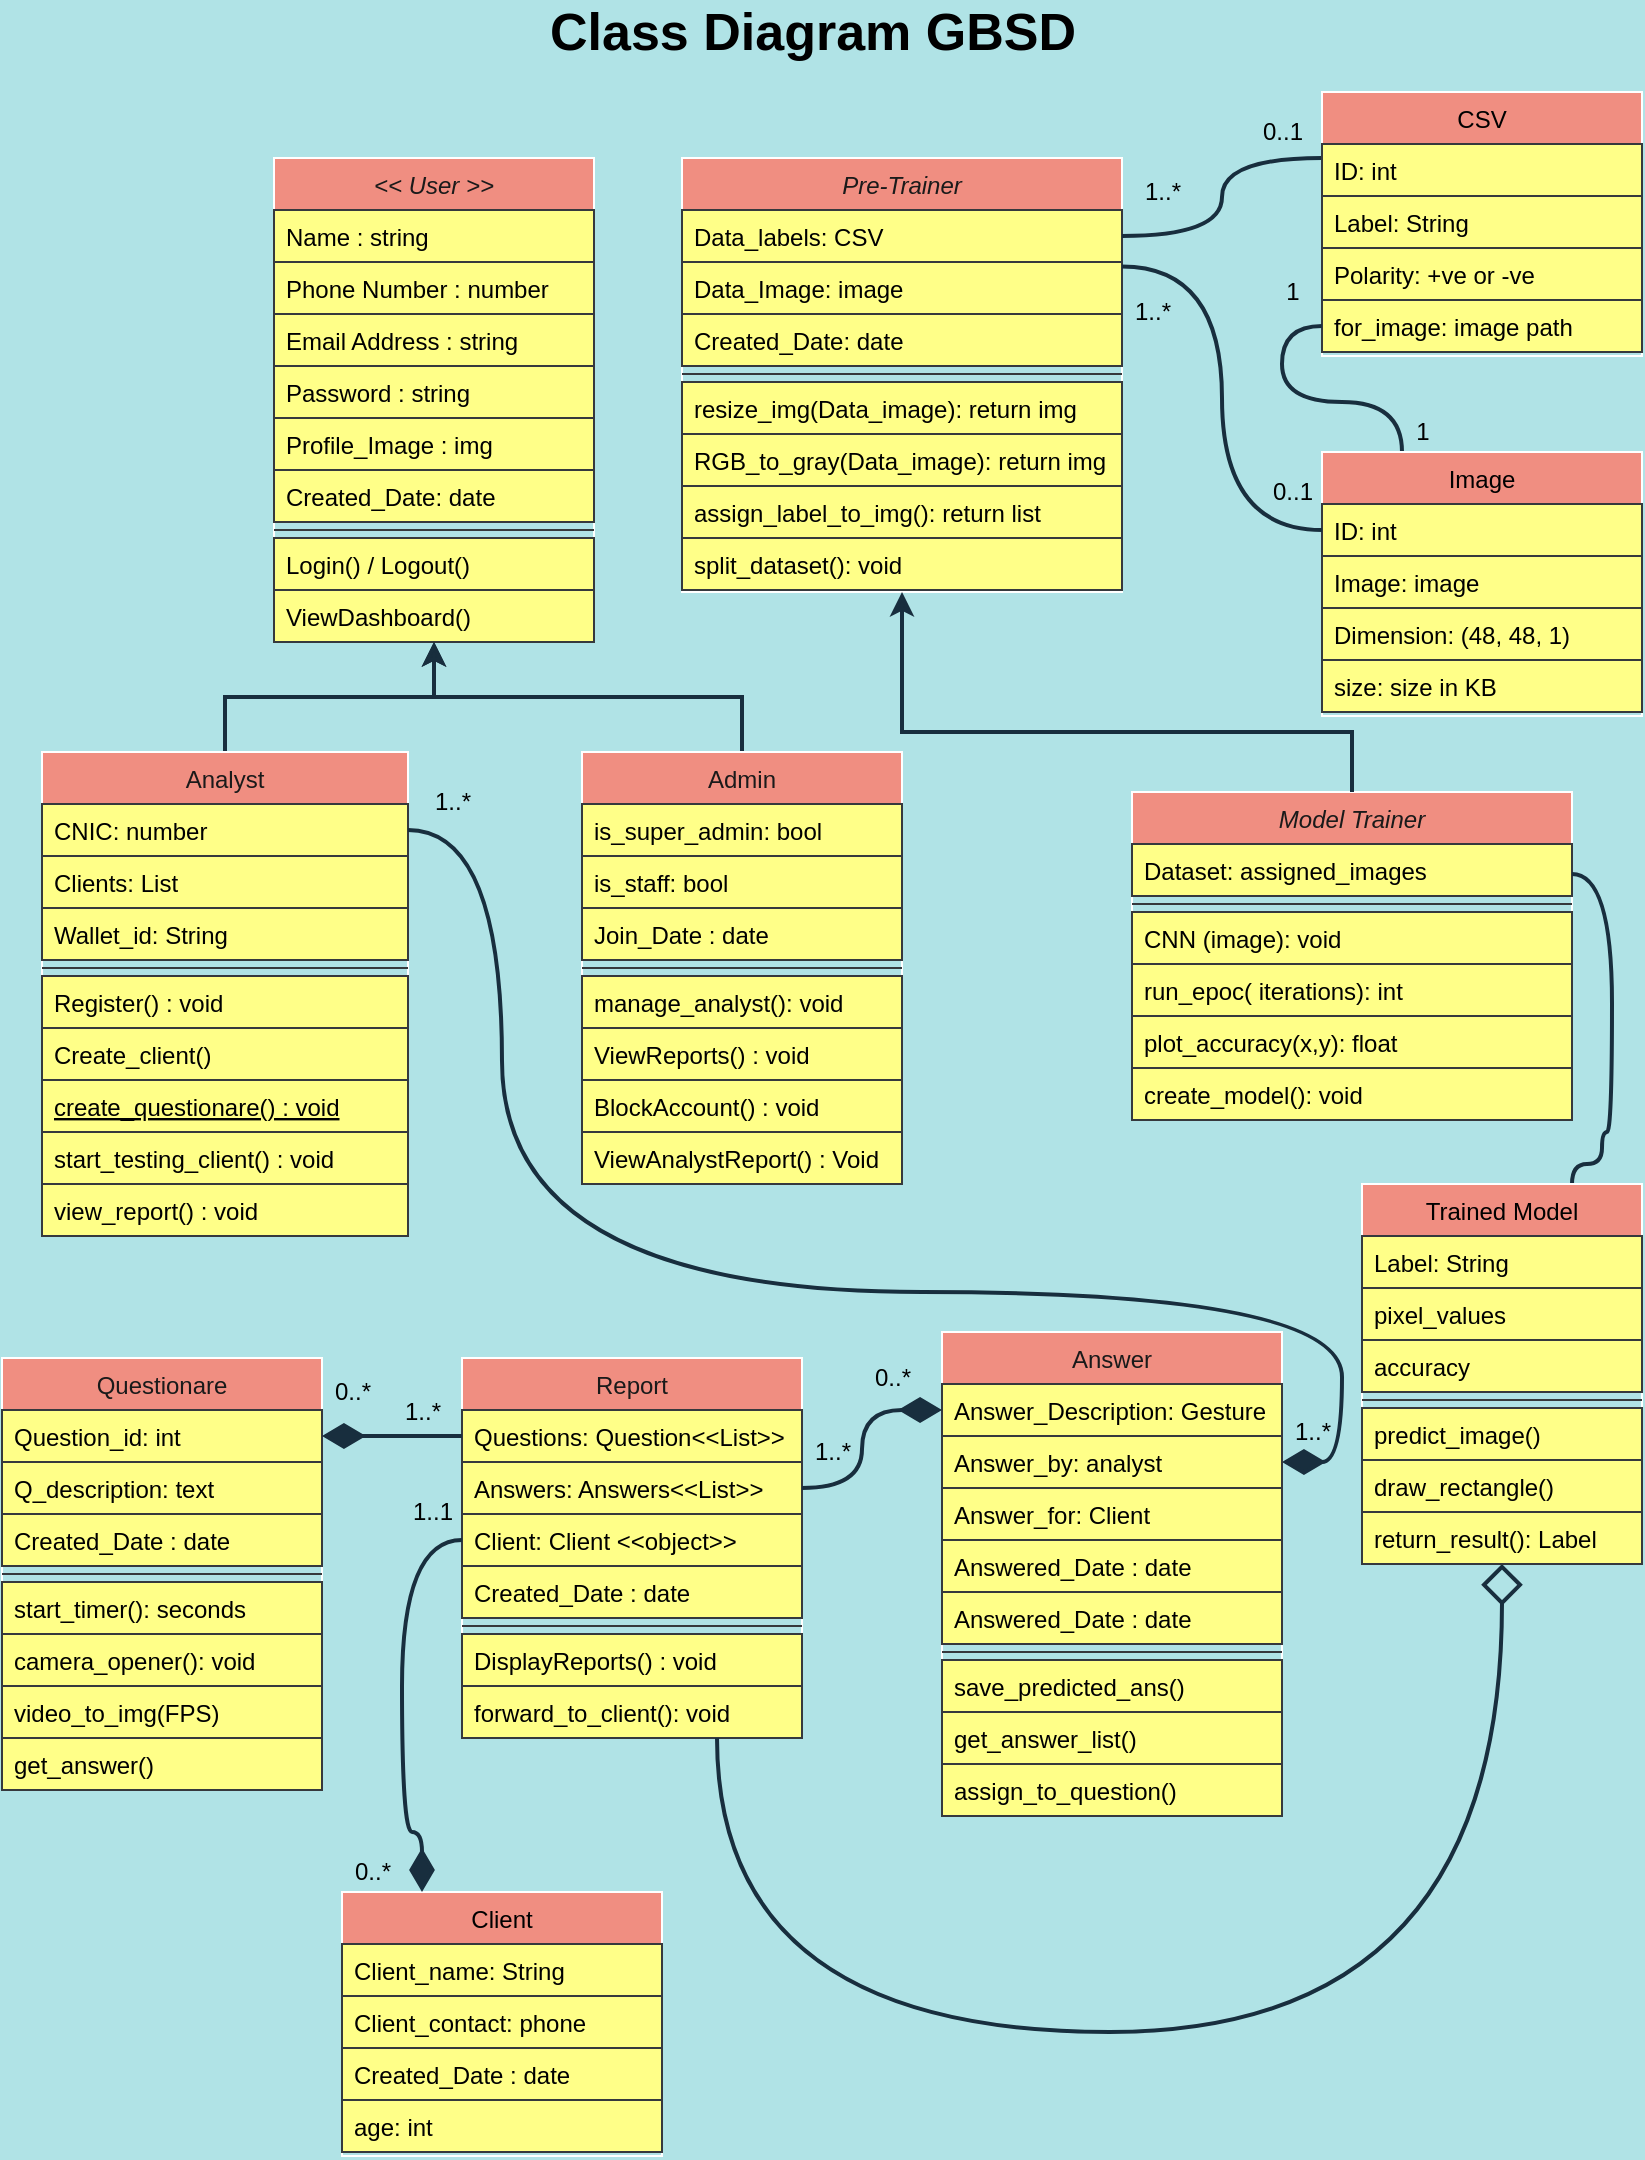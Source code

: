 <mxfile version="16.0.0" type="github">
  <diagram id="wfbCHq00WRVTaW4-jE_w" name="Page-1">
    <mxGraphModel dx="1102" dy="614" grid="1" gridSize="10" guides="1" tooltips="1" connect="1" arrows="1" fold="1" page="1" pageScale="1" pageWidth="850" pageHeight="1100" background="#B0E3E6" math="0" shadow="0">
      <root>
        <mxCell id="0" />
        <mxCell id="1" parent="0" />
        <mxCell id="5_xsWp0p6IKdPcsy124D-1" value="&lt;&lt; User &gt;&gt;" style="swimlane;fontStyle=2;align=center;verticalAlign=top;childLayout=stackLayout;horizontal=1;startSize=26;horizontalStack=0;resizeParent=1;resizeLast=0;collapsible=1;marginBottom=0;rounded=0;shadow=0;strokeWidth=1;fillColor=#F08E81;strokeColor=#FFFFFF;fontColor=#1A1A1A;" vertex="1" parent="1">
          <mxGeometry x="156" y="93" width="160" height="242" as="geometry">
            <mxRectangle x="230" y="140" width="160" height="26" as="alternateBounds" />
          </mxGeometry>
        </mxCell>
        <mxCell id="5_xsWp0p6IKdPcsy124D-2" value="Name : string" style="text;align=left;verticalAlign=top;spacingLeft=4;spacingRight=4;overflow=hidden;rotatable=0;points=[[0,0.5],[1,0.5]];portConstraint=eastwest;fillColor=#ffff88;strokeColor=#36393d;" vertex="1" parent="5_xsWp0p6IKdPcsy124D-1">
          <mxGeometry y="26" width="160" height="26" as="geometry" />
        </mxCell>
        <mxCell id="5_xsWp0p6IKdPcsy124D-3" value="Phone Number : number" style="text;align=left;verticalAlign=top;spacingLeft=4;spacingRight=4;overflow=hidden;rotatable=0;points=[[0,0.5],[1,0.5]];portConstraint=eastwest;rounded=0;shadow=0;html=0;fillColor=#ffff88;strokeColor=#36393d;" vertex="1" parent="5_xsWp0p6IKdPcsy124D-1">
          <mxGeometry y="52" width="160" height="26" as="geometry" />
        </mxCell>
        <mxCell id="5_xsWp0p6IKdPcsy124D-4" value="Email Address : string" style="text;align=left;verticalAlign=top;spacingLeft=4;spacingRight=4;overflow=hidden;rotatable=0;points=[[0,0.5],[1,0.5]];portConstraint=eastwest;rounded=0;shadow=0;html=0;fillColor=#ffff88;strokeColor=#36393d;" vertex="1" parent="5_xsWp0p6IKdPcsy124D-1">
          <mxGeometry y="78" width="160" height="26" as="geometry" />
        </mxCell>
        <mxCell id="5_xsWp0p6IKdPcsy124D-5" value="Password : string" style="text;align=left;verticalAlign=top;spacingLeft=4;spacingRight=4;overflow=hidden;rotatable=0;points=[[0,0.5],[1,0.5]];portConstraint=eastwest;rounded=0;shadow=0;html=0;fillColor=#ffff88;strokeColor=#36393d;" vertex="1" parent="5_xsWp0p6IKdPcsy124D-1">
          <mxGeometry y="104" width="160" height="26" as="geometry" />
        </mxCell>
        <mxCell id="5_xsWp0p6IKdPcsy124D-6" value="Profile_Image : img" style="text;align=left;verticalAlign=top;spacingLeft=4;spacingRight=4;overflow=hidden;rotatable=0;points=[[0,0.5],[1,0.5]];portConstraint=eastwest;rounded=0;shadow=0;html=0;fillColor=#ffff88;strokeColor=#36393d;" vertex="1" parent="5_xsWp0p6IKdPcsy124D-1">
          <mxGeometry y="130" width="160" height="26" as="geometry" />
        </mxCell>
        <mxCell id="5_xsWp0p6IKdPcsy124D-7" value="Created_Date: date" style="text;align=left;verticalAlign=top;spacingLeft=4;spacingRight=4;overflow=hidden;rotatable=0;points=[[0,0.5],[1,0.5]];portConstraint=eastwest;rounded=0;shadow=0;html=0;fillColor=#ffff88;strokeColor=#36393d;" vertex="1" parent="5_xsWp0p6IKdPcsy124D-1">
          <mxGeometry y="156" width="160" height="26" as="geometry" />
        </mxCell>
        <mxCell id="5_xsWp0p6IKdPcsy124D-8" value="" style="line;html=1;strokeWidth=1;align=left;verticalAlign=middle;spacingTop=-1;spacingLeft=3;spacingRight=3;rotatable=0;labelPosition=right;points=[];portConstraint=eastwest;labelBackgroundColor=#B0E3E6;fillColor=#ffff88;strokeColor=#36393d;" vertex="1" parent="5_xsWp0p6IKdPcsy124D-1">
          <mxGeometry y="182" width="160" height="8" as="geometry" />
        </mxCell>
        <mxCell id="5_xsWp0p6IKdPcsy124D-9" value="Login() / Logout()" style="text;align=left;verticalAlign=top;spacingLeft=4;spacingRight=4;overflow=hidden;rotatable=0;points=[[0,0.5],[1,0.5]];portConstraint=eastwest;fillColor=#ffff88;strokeColor=#36393d;" vertex="1" parent="5_xsWp0p6IKdPcsy124D-1">
          <mxGeometry y="190" width="160" height="26" as="geometry" />
        </mxCell>
        <mxCell id="5_xsWp0p6IKdPcsy124D-10" value="ViewDashboard()" style="text;align=left;verticalAlign=top;spacingLeft=4;spacingRight=4;overflow=hidden;rotatable=0;points=[[0,0.5],[1,0.5]];portConstraint=eastwest;fillColor=#ffff88;strokeColor=#36393d;" vertex="1" parent="5_xsWp0p6IKdPcsy124D-1">
          <mxGeometry y="216" width="160" height="26" as="geometry" />
        </mxCell>
        <mxCell id="5_xsWp0p6IKdPcsy124D-33" style="edgeStyle=elbowEdgeStyle;rounded=0;sketch=0;orthogonalLoop=1;jettySize=auto;html=1;exitX=0.5;exitY=0;exitDx=0;exitDy=0;entryX=0.5;entryY=1;entryDx=0;entryDy=0;fontColor=#1A1A1A;strokeColor=#182E3E;elbow=vertical;strokeWidth=2;" edge="1" parent="1" source="5_xsWp0p6IKdPcsy124D-11" target="5_xsWp0p6IKdPcsy124D-1">
          <mxGeometry relative="1" as="geometry" />
        </mxCell>
        <mxCell id="5_xsWp0p6IKdPcsy124D-11" value="Analyst" style="swimlane;fontStyle=0;align=center;verticalAlign=top;childLayout=stackLayout;horizontal=1;startSize=26;horizontalStack=0;resizeParent=1;resizeLast=0;collapsible=1;marginBottom=0;rounded=0;shadow=0;strokeWidth=1;fillColor=#F08E81;strokeColor=#FFFFFF;fontColor=#1A1A1A;" vertex="1" parent="1">
          <mxGeometry x="40" y="390" width="183" height="242" as="geometry">
            <mxRectangle x="130" y="380" width="160" height="26" as="alternateBounds" />
          </mxGeometry>
        </mxCell>
        <mxCell id="5_xsWp0p6IKdPcsy124D-12" value="CNIC: number" style="text;align=left;verticalAlign=top;spacingLeft=4;spacingRight=4;overflow=hidden;rotatable=0;points=[[0,0.5],[1,0.5]];portConstraint=eastwest;fillColor=#ffff88;strokeColor=#36393d;" vertex="1" parent="5_xsWp0p6IKdPcsy124D-11">
          <mxGeometry y="26" width="183" height="26" as="geometry" />
        </mxCell>
        <mxCell id="5_xsWp0p6IKdPcsy124D-13" value="Clients: List" style="text;align=left;verticalAlign=top;spacingLeft=4;spacingRight=4;overflow=hidden;rotatable=0;points=[[0,0.5],[1,0.5]];portConstraint=eastwest;fillColor=#ffff88;strokeColor=#36393d;" vertex="1" parent="5_xsWp0p6IKdPcsy124D-11">
          <mxGeometry y="52" width="183" height="26" as="geometry" />
        </mxCell>
        <mxCell id="5_xsWp0p6IKdPcsy124D-14" value="Wallet_id: String" style="text;align=left;verticalAlign=top;spacingLeft=4;spacingRight=4;overflow=hidden;rotatable=0;points=[[0,0.5],[1,0.5]];portConstraint=eastwest;fillColor=#ffff88;strokeColor=#36393d;" vertex="1" parent="5_xsWp0p6IKdPcsy124D-11">
          <mxGeometry y="78" width="183" height="26" as="geometry" />
        </mxCell>
        <mxCell id="5_xsWp0p6IKdPcsy124D-15" value="" style="line;html=1;strokeWidth=1;align=left;verticalAlign=middle;spacingTop=-1;spacingLeft=3;spacingRight=3;rotatable=0;labelPosition=right;points=[];portConstraint=eastwest;labelBackgroundColor=#B0E3E6;fillColor=#ffff88;strokeColor=#36393d;" vertex="1" parent="5_xsWp0p6IKdPcsy124D-11">
          <mxGeometry y="104" width="183" height="8" as="geometry" />
        </mxCell>
        <mxCell id="5_xsWp0p6IKdPcsy124D-16" value="Register() : void" style="text;align=left;verticalAlign=top;spacingLeft=4;spacingRight=4;overflow=hidden;rotatable=0;points=[[0,0.5],[1,0.5]];portConstraint=eastwest;fillColor=#ffff88;strokeColor=#36393d;" vertex="1" parent="5_xsWp0p6IKdPcsy124D-11">
          <mxGeometry y="112" width="183" height="26" as="geometry" />
        </mxCell>
        <mxCell id="5_xsWp0p6IKdPcsy124D-17" value="Create_client()" style="text;align=left;verticalAlign=top;spacingLeft=4;spacingRight=4;overflow=hidden;rotatable=0;points=[[0,0.5],[1,0.5]];portConstraint=eastwest;fillColor=#ffff88;strokeColor=#36393d;" vertex="1" parent="5_xsWp0p6IKdPcsy124D-11">
          <mxGeometry y="138" width="183" height="26" as="geometry" />
        </mxCell>
        <mxCell id="5_xsWp0p6IKdPcsy124D-18" value="create_questionare() : void" style="text;align=left;verticalAlign=top;spacingLeft=4;spacingRight=4;overflow=hidden;rotatable=0;points=[[0,0.5],[1,0.5]];portConstraint=eastwest;fontStyle=4;fillColor=#ffff88;strokeColor=#36393d;" vertex="1" parent="5_xsWp0p6IKdPcsy124D-11">
          <mxGeometry y="164" width="183" height="26" as="geometry" />
        </mxCell>
        <mxCell id="5_xsWp0p6IKdPcsy124D-19" value="start_testing_client() : void" style="text;align=left;verticalAlign=top;spacingLeft=4;spacingRight=4;overflow=hidden;rotatable=0;points=[[0,0.5],[1,0.5]];portConstraint=eastwest;fillColor=#ffff88;strokeColor=#36393d;" vertex="1" parent="5_xsWp0p6IKdPcsy124D-11">
          <mxGeometry y="190" width="183" height="26" as="geometry" />
        </mxCell>
        <mxCell id="5_xsWp0p6IKdPcsy124D-21" value="view_report() : void" style="text;align=left;verticalAlign=top;spacingLeft=4;spacingRight=4;overflow=hidden;rotatable=0;points=[[0,0.5],[1,0.5]];portConstraint=eastwest;fillColor=#ffff88;strokeColor=#36393d;" vertex="1" parent="5_xsWp0p6IKdPcsy124D-11">
          <mxGeometry y="216" width="183" height="26" as="geometry" />
        </mxCell>
        <mxCell id="5_xsWp0p6IKdPcsy124D-34" style="edgeStyle=elbowEdgeStyle;rounded=0;sketch=0;orthogonalLoop=1;jettySize=auto;elbow=vertical;html=1;exitX=0.5;exitY=0;exitDx=0;exitDy=0;entryX=0.5;entryY=1;entryDx=0;entryDy=0;fontColor=#1A1A1A;strokeColor=#182E3E;strokeWidth=2;" edge="1" parent="1" source="5_xsWp0p6IKdPcsy124D-24" target="5_xsWp0p6IKdPcsy124D-1">
          <mxGeometry relative="1" as="geometry" />
        </mxCell>
        <mxCell id="5_xsWp0p6IKdPcsy124D-24" value="Admin" style="swimlane;fontStyle=0;align=center;verticalAlign=top;childLayout=stackLayout;horizontal=1;startSize=26;horizontalStack=0;resizeParent=1;resizeLast=0;collapsible=1;marginBottom=0;rounded=0;shadow=0;strokeWidth=1;fillColor=#F08E81;strokeColor=#FFFFFF;fontColor=#1A1A1A;" vertex="1" parent="1">
          <mxGeometry x="310" y="390" width="160" height="216" as="geometry">
            <mxRectangle x="340" y="380" width="170" height="26" as="alternateBounds" />
          </mxGeometry>
        </mxCell>
        <mxCell id="5_xsWp0p6IKdPcsy124D-25" value="is_super_admin: bool" style="text;align=left;verticalAlign=top;spacingLeft=4;spacingRight=4;overflow=hidden;rotatable=0;points=[[0,0.5],[1,0.5]];portConstraint=eastwest;fillColor=#ffff88;strokeColor=#36393d;" vertex="1" parent="5_xsWp0p6IKdPcsy124D-24">
          <mxGeometry y="26" width="160" height="26" as="geometry" />
        </mxCell>
        <mxCell id="5_xsWp0p6IKdPcsy124D-26" value="is_staff: bool" style="text;align=left;verticalAlign=top;spacingLeft=4;spacingRight=4;overflow=hidden;rotatable=0;points=[[0,0.5],[1,0.5]];portConstraint=eastwest;fillColor=#ffff88;strokeColor=#36393d;" vertex="1" parent="5_xsWp0p6IKdPcsy124D-24">
          <mxGeometry y="52" width="160" height="26" as="geometry" />
        </mxCell>
        <mxCell id="5_xsWp0p6IKdPcsy124D-27" value="Join_Date : date" style="text;align=left;verticalAlign=top;spacingLeft=4;spacingRight=4;overflow=hidden;rotatable=0;points=[[0,0.5],[1,0.5]];portConstraint=eastwest;fillColor=#ffff88;strokeColor=#36393d;" vertex="1" parent="5_xsWp0p6IKdPcsy124D-24">
          <mxGeometry y="78" width="160" height="26" as="geometry" />
        </mxCell>
        <mxCell id="5_xsWp0p6IKdPcsy124D-28" value="" style="line;html=1;strokeWidth=1;align=left;verticalAlign=middle;spacingTop=-1;spacingLeft=3;spacingRight=3;rotatable=0;labelPosition=right;points=[];portConstraint=eastwest;labelBackgroundColor=#B0E3E6;fillColor=#ffff88;strokeColor=#36393d;" vertex="1" parent="5_xsWp0p6IKdPcsy124D-24">
          <mxGeometry y="104" width="160" height="8" as="geometry" />
        </mxCell>
        <mxCell id="5_xsWp0p6IKdPcsy124D-29" value="manage_analyst(): void" style="text;align=left;verticalAlign=top;spacingLeft=4;spacingRight=4;overflow=hidden;rotatable=0;points=[[0,0.5],[1,0.5]];portConstraint=eastwest;fillColor=#ffff88;strokeColor=#36393d;" vertex="1" parent="5_xsWp0p6IKdPcsy124D-24">
          <mxGeometry y="112" width="160" height="26" as="geometry" />
        </mxCell>
        <mxCell id="5_xsWp0p6IKdPcsy124D-30" value="ViewReports() : void" style="text;align=left;verticalAlign=top;spacingLeft=4;spacingRight=4;overflow=hidden;rotatable=0;points=[[0,0.5],[1,0.5]];portConstraint=eastwest;fillColor=#ffff88;strokeColor=#36393d;" vertex="1" parent="5_xsWp0p6IKdPcsy124D-24">
          <mxGeometry y="138" width="160" height="26" as="geometry" />
        </mxCell>
        <mxCell id="5_xsWp0p6IKdPcsy124D-31" value="BlockAccount() : void" style="text;align=left;verticalAlign=top;spacingLeft=4;spacingRight=4;overflow=hidden;rotatable=0;points=[[0,0.5],[1,0.5]];portConstraint=eastwest;fillColor=#ffff88;strokeColor=#36393d;" vertex="1" parent="5_xsWp0p6IKdPcsy124D-24">
          <mxGeometry y="164" width="160" height="26" as="geometry" />
        </mxCell>
        <mxCell id="5_xsWp0p6IKdPcsy124D-32" value="ViewAnalystReport() : Void" style="text;align=left;verticalAlign=top;spacingLeft=4;spacingRight=4;overflow=hidden;rotatable=0;points=[[0,0.5],[1,0.5]];portConstraint=eastwest;fillColor=#ffff88;strokeColor=#36393d;" vertex="1" parent="5_xsWp0p6IKdPcsy124D-24">
          <mxGeometry y="190" width="160" height="26" as="geometry" />
        </mxCell>
        <mxCell id="5_xsWp0p6IKdPcsy124D-35" value="&lt;font style=&quot;font-size: 26px&quot;&gt;&lt;b&gt;Class Diagram GBSD&lt;/b&gt;&lt;/font&gt;" style="text;html=1;align=center;verticalAlign=middle;resizable=0;points=[];autosize=1;strokeColor=none;fillColor=none;fontColor=#000000;" vertex="1" parent="1">
          <mxGeometry x="285" y="20" width="280" height="20" as="geometry" />
        </mxCell>
        <mxCell id="5_xsWp0p6IKdPcsy124D-36" value="Questionare" style="swimlane;fontStyle=0;align=center;verticalAlign=top;childLayout=stackLayout;horizontal=1;startSize=26;horizontalStack=0;resizeParent=1;resizeLast=0;collapsible=1;marginBottom=0;rounded=0;shadow=0;strokeWidth=1;fillColor=#F08E81;strokeColor=#FFFFFF;fontColor=#1A1A1A;" vertex="1" parent="1">
          <mxGeometry x="20" y="693" width="160" height="216" as="geometry">
            <mxRectangle x="340" y="380" width="170" height="26" as="alternateBounds" />
          </mxGeometry>
        </mxCell>
        <mxCell id="5_xsWp0p6IKdPcsy124D-37" value="Question_id: int" style="text;align=left;verticalAlign=top;spacingLeft=4;spacingRight=4;overflow=hidden;rotatable=0;points=[[0,0.5],[1,0.5]];portConstraint=eastwest;fillColor=#ffff88;strokeColor=#36393d;" vertex="1" parent="5_xsWp0p6IKdPcsy124D-36">
          <mxGeometry y="26" width="160" height="26" as="geometry" />
        </mxCell>
        <mxCell id="5_xsWp0p6IKdPcsy124D-38" value="Q_description: text" style="text;align=left;verticalAlign=top;spacingLeft=4;spacingRight=4;overflow=hidden;rotatable=0;points=[[0,0.5],[1,0.5]];portConstraint=eastwest;fillColor=#ffff88;strokeColor=#36393d;" vertex="1" parent="5_xsWp0p6IKdPcsy124D-36">
          <mxGeometry y="52" width="160" height="26" as="geometry" />
        </mxCell>
        <mxCell id="5_xsWp0p6IKdPcsy124D-39" value="Created_Date : date" style="text;align=left;verticalAlign=top;spacingLeft=4;spacingRight=4;overflow=hidden;rotatable=0;points=[[0,0.5],[1,0.5]];portConstraint=eastwest;fillColor=#ffff88;strokeColor=#36393d;" vertex="1" parent="5_xsWp0p6IKdPcsy124D-36">
          <mxGeometry y="78" width="160" height="26" as="geometry" />
        </mxCell>
        <mxCell id="5_xsWp0p6IKdPcsy124D-40" value="" style="line;html=1;strokeWidth=1;align=left;verticalAlign=middle;spacingTop=-1;spacingLeft=3;spacingRight=3;rotatable=0;labelPosition=right;points=[];portConstraint=eastwest;labelBackgroundColor=#B0E3E6;fillColor=#ffff88;strokeColor=#36393d;" vertex="1" parent="5_xsWp0p6IKdPcsy124D-36">
          <mxGeometry y="104" width="160" height="8" as="geometry" />
        </mxCell>
        <mxCell id="5_xsWp0p6IKdPcsy124D-41" value="start_timer(): seconds" style="text;align=left;verticalAlign=top;spacingLeft=4;spacingRight=4;overflow=hidden;rotatable=0;points=[[0,0.5],[1,0.5]];portConstraint=eastwest;fillColor=#ffff88;strokeColor=#36393d;" vertex="1" parent="5_xsWp0p6IKdPcsy124D-36">
          <mxGeometry y="112" width="160" height="26" as="geometry" />
        </mxCell>
        <mxCell id="5_xsWp0p6IKdPcsy124D-42" value="camera_opener(): void" style="text;align=left;verticalAlign=top;spacingLeft=4;spacingRight=4;overflow=hidden;rotatable=0;points=[[0,0.5],[1,0.5]];portConstraint=eastwest;fillColor=#ffff88;strokeColor=#36393d;" vertex="1" parent="5_xsWp0p6IKdPcsy124D-36">
          <mxGeometry y="138" width="160" height="26" as="geometry" />
        </mxCell>
        <mxCell id="5_xsWp0p6IKdPcsy124D-43" value="video_to_img(FPS)" style="text;align=left;verticalAlign=top;spacingLeft=4;spacingRight=4;overflow=hidden;rotatable=0;points=[[0,0.5],[1,0.5]];portConstraint=eastwest;fillColor=#ffff88;strokeColor=#36393d;" vertex="1" parent="5_xsWp0p6IKdPcsy124D-36">
          <mxGeometry y="164" width="160" height="26" as="geometry" />
        </mxCell>
        <mxCell id="5_xsWp0p6IKdPcsy124D-44" value="get_answer()" style="text;align=left;verticalAlign=top;spacingLeft=4;spacingRight=4;overflow=hidden;rotatable=0;points=[[0,0.5],[1,0.5]];portConstraint=eastwest;fillColor=#ffff88;strokeColor=#36393d;" vertex="1" parent="5_xsWp0p6IKdPcsy124D-36">
          <mxGeometry y="190" width="160" height="26" as="geometry" />
        </mxCell>
        <mxCell id="5_xsWp0p6IKdPcsy124D-66" style="edgeStyle=orthogonalEdgeStyle;rounded=0;sketch=0;orthogonalLoop=1;jettySize=auto;html=1;exitX=1;exitY=0.5;exitDx=0;exitDy=0;entryX=1;entryY=0.5;entryDx=0;entryDy=0;fontSize=26;fontColor=#000000;strokeColor=#182E3E;strokeWidth=2;curved=1;endArrow=none;endFill=0;startArrow=diamondThin;startFill=1;sourcePerimeterSpacing=14;targetPerimeterSpacing=15;endSize=8;startSize=16;" edge="1" parent="1" source="5_xsWp0p6IKdPcsy124D-55" target="5_xsWp0p6IKdPcsy124D-12">
          <mxGeometry relative="1" as="geometry">
            <Array as="points">
              <mxPoint x="690" y="745" />
              <mxPoint x="690" y="660" />
              <mxPoint x="270" y="660" />
              <mxPoint x="270" y="429" />
            </Array>
          </mxGeometry>
        </mxCell>
        <mxCell id="5_xsWp0p6IKdPcsy124D-45" value="Answer" style="swimlane;fontStyle=0;align=center;verticalAlign=top;childLayout=stackLayout;horizontal=1;startSize=26;horizontalStack=0;resizeParent=1;resizeLast=0;collapsible=1;marginBottom=0;rounded=0;shadow=0;strokeWidth=1;fillColor=#F08E81;strokeColor=#FFFFFF;fontColor=#1A1A1A;" vertex="1" parent="1">
          <mxGeometry x="490" y="680" width="170" height="242" as="geometry">
            <mxRectangle x="340" y="380" width="170" height="26" as="alternateBounds" />
          </mxGeometry>
        </mxCell>
        <mxCell id="5_xsWp0p6IKdPcsy124D-46" value="Answer_Description: Gesture" style="text;align=left;verticalAlign=top;spacingLeft=4;spacingRight=4;overflow=hidden;rotatable=0;points=[[0,0.5],[1,0.5]];portConstraint=eastwest;fillColor=#ffff88;strokeColor=#36393d;" vertex="1" parent="5_xsWp0p6IKdPcsy124D-45">
          <mxGeometry y="26" width="170" height="26" as="geometry" />
        </mxCell>
        <mxCell id="5_xsWp0p6IKdPcsy124D-55" value="Answer_by: analyst" style="text;align=left;verticalAlign=top;spacingLeft=4;spacingRight=4;overflow=hidden;rotatable=0;points=[[0,0.5],[1,0.5]];portConstraint=eastwest;fillColor=#ffff88;strokeColor=#36393d;" vertex="1" parent="5_xsWp0p6IKdPcsy124D-45">
          <mxGeometry y="52" width="170" height="26" as="geometry" />
        </mxCell>
        <mxCell id="5_xsWp0p6IKdPcsy124D-47" value="Answer_for: Client" style="text;align=left;verticalAlign=top;spacingLeft=4;spacingRight=4;overflow=hidden;rotatable=0;points=[[0,0.5],[1,0.5]];portConstraint=eastwest;fillColor=#ffff88;strokeColor=#36393d;" vertex="1" parent="5_xsWp0p6IKdPcsy124D-45">
          <mxGeometry y="78" width="170" height="26" as="geometry" />
        </mxCell>
        <mxCell id="5_xsWp0p6IKdPcsy124D-54" value="Answered_Date : date" style="text;align=left;verticalAlign=top;spacingLeft=4;spacingRight=4;overflow=hidden;rotatable=0;points=[[0,0.5],[1,0.5]];portConstraint=eastwest;fillColor=#ffff88;strokeColor=#36393d;" vertex="1" parent="5_xsWp0p6IKdPcsy124D-45">
          <mxGeometry y="104" width="170" height="26" as="geometry" />
        </mxCell>
        <mxCell id="5_xsWp0p6IKdPcsy124D-48" value="Answered_Date : date" style="text;align=left;verticalAlign=top;spacingLeft=4;spacingRight=4;overflow=hidden;rotatable=0;points=[[0,0.5],[1,0.5]];portConstraint=eastwest;fillColor=#ffff88;strokeColor=#36393d;" vertex="1" parent="5_xsWp0p6IKdPcsy124D-45">
          <mxGeometry y="130" width="170" height="26" as="geometry" />
        </mxCell>
        <mxCell id="5_xsWp0p6IKdPcsy124D-49" value="" style="line;html=1;strokeWidth=1;align=left;verticalAlign=middle;spacingTop=-1;spacingLeft=3;spacingRight=3;rotatable=0;labelPosition=right;points=[];portConstraint=eastwest;labelBackgroundColor=#B0E3E6;fillColor=#ffff88;strokeColor=#36393d;" vertex="1" parent="5_xsWp0p6IKdPcsy124D-45">
          <mxGeometry y="156" width="170" height="8" as="geometry" />
        </mxCell>
        <mxCell id="5_xsWp0p6IKdPcsy124D-50" value="save_predicted_ans()" style="text;align=left;verticalAlign=top;spacingLeft=4;spacingRight=4;overflow=hidden;rotatable=0;points=[[0,0.5],[1,0.5]];portConstraint=eastwest;fillColor=#ffff88;strokeColor=#36393d;" vertex="1" parent="5_xsWp0p6IKdPcsy124D-45">
          <mxGeometry y="164" width="170" height="26" as="geometry" />
        </mxCell>
        <mxCell id="5_xsWp0p6IKdPcsy124D-51" value="get_answer_list()" style="text;align=left;verticalAlign=top;spacingLeft=4;spacingRight=4;overflow=hidden;rotatable=0;points=[[0,0.5],[1,0.5]];portConstraint=eastwest;fillColor=#ffff88;strokeColor=#36393d;" vertex="1" parent="5_xsWp0p6IKdPcsy124D-45">
          <mxGeometry y="190" width="170" height="26" as="geometry" />
        </mxCell>
        <mxCell id="5_xsWp0p6IKdPcsy124D-52" value="assign_to_question()" style="text;align=left;verticalAlign=top;spacingLeft=4;spacingRight=4;overflow=hidden;rotatable=0;points=[[0,0.5],[1,0.5]];portConstraint=eastwest;fillColor=#ffff88;strokeColor=#36393d;" vertex="1" parent="5_xsWp0p6IKdPcsy124D-45">
          <mxGeometry y="216" width="170" height="26" as="geometry" />
        </mxCell>
        <mxCell id="5_xsWp0p6IKdPcsy124D-56" value="Report" style="swimlane;fontStyle=0;align=center;verticalAlign=top;childLayout=stackLayout;horizontal=1;startSize=26;horizontalStack=0;resizeParent=1;resizeLast=0;collapsible=1;marginBottom=0;rounded=0;shadow=0;strokeWidth=1;fillColor=#F08E81;strokeColor=#FFFFFF;fontColor=#1A1A1A;" vertex="1" parent="1">
          <mxGeometry x="250" y="693" width="170" height="190" as="geometry">
            <mxRectangle x="340" y="380" width="170" height="26" as="alternateBounds" />
          </mxGeometry>
        </mxCell>
        <mxCell id="5_xsWp0p6IKdPcsy124D-57" value="Questions: Question&lt;&lt;List&gt;&gt;" style="text;align=left;verticalAlign=top;spacingLeft=4;spacingRight=4;overflow=hidden;rotatable=0;points=[[0,0.5],[1,0.5]];portConstraint=eastwest;fillColor=#ffff88;strokeColor=#36393d;" vertex="1" parent="5_xsWp0p6IKdPcsy124D-56">
          <mxGeometry y="26" width="170" height="26" as="geometry" />
        </mxCell>
        <mxCell id="5_xsWp0p6IKdPcsy124D-65" value="Answers: Answers&lt;&lt;List&gt;&gt;" style="text;align=left;verticalAlign=top;spacingLeft=4;spacingRight=4;overflow=hidden;rotatable=0;points=[[0,0.5],[1,0.5]];portConstraint=eastwest;fillColor=#ffff88;strokeColor=#36393d;" vertex="1" parent="5_xsWp0p6IKdPcsy124D-56">
          <mxGeometry y="52" width="170" height="26" as="geometry" />
        </mxCell>
        <mxCell id="5_xsWp0p6IKdPcsy124D-58" value="Client: Client &lt;&lt;object&gt;&gt;" style="text;align=left;verticalAlign=top;spacingLeft=4;spacingRight=4;overflow=hidden;rotatable=0;points=[[0,0.5],[1,0.5]];portConstraint=eastwest;fillColor=#ffff88;strokeColor=#36393d;" vertex="1" parent="5_xsWp0p6IKdPcsy124D-56">
          <mxGeometry y="78" width="170" height="26" as="geometry" />
        </mxCell>
        <mxCell id="5_xsWp0p6IKdPcsy124D-59" value="Created_Date : date" style="text;align=left;verticalAlign=top;spacingLeft=4;spacingRight=4;overflow=hidden;rotatable=0;points=[[0,0.5],[1,0.5]];portConstraint=eastwest;fillColor=#ffff88;strokeColor=#36393d;" vertex="1" parent="5_xsWp0p6IKdPcsy124D-56">
          <mxGeometry y="104" width="170" height="26" as="geometry" />
        </mxCell>
        <mxCell id="5_xsWp0p6IKdPcsy124D-60" value="" style="line;html=1;strokeWidth=1;align=left;verticalAlign=middle;spacingTop=-1;spacingLeft=3;spacingRight=3;rotatable=0;labelPosition=right;points=[];portConstraint=eastwest;labelBackgroundColor=#B0E3E6;fillColor=#ffff88;strokeColor=#36393d;" vertex="1" parent="5_xsWp0p6IKdPcsy124D-56">
          <mxGeometry y="130" width="170" height="8" as="geometry" />
        </mxCell>
        <mxCell id="5_xsWp0p6IKdPcsy124D-62" value="DisplayReports() : void" style="text;align=left;verticalAlign=top;spacingLeft=4;spacingRight=4;overflow=hidden;rotatable=0;points=[[0,0.5],[1,0.5]];portConstraint=eastwest;fillColor=#ffff88;strokeColor=#36393d;" vertex="1" parent="5_xsWp0p6IKdPcsy124D-56">
          <mxGeometry y="138" width="170" height="26" as="geometry" />
        </mxCell>
        <mxCell id="5_xsWp0p6IKdPcsy124D-63" value="forward_to_client(): void" style="text;align=left;verticalAlign=top;spacingLeft=4;spacingRight=4;overflow=hidden;rotatable=0;points=[[0,0.5],[1,0.5]];portConstraint=eastwest;fillColor=#ffff88;strokeColor=#36393d;" vertex="1" parent="5_xsWp0p6IKdPcsy124D-56">
          <mxGeometry y="164" width="170" height="26" as="geometry" />
        </mxCell>
        <mxCell id="5_xsWp0p6IKdPcsy124D-67" value="Client" style="swimlane;fontStyle=0;align=center;verticalAlign=top;childLayout=stackLayout;horizontal=1;startSize=26;horizontalStack=0;resizeParent=1;resizeLast=0;collapsible=1;marginBottom=0;rounded=0;shadow=0;strokeWidth=1;fillColor=#F08E81;strokeColor=#FFFFFF;fontColor=#000000;" vertex="1" parent="1">
          <mxGeometry x="190" y="960" width="160" height="132" as="geometry">
            <mxRectangle x="340" y="380" width="170" height="26" as="alternateBounds" />
          </mxGeometry>
        </mxCell>
        <mxCell id="5_xsWp0p6IKdPcsy124D-68" value="Client_name: String" style="text;align=left;verticalAlign=top;spacingLeft=4;spacingRight=4;overflow=hidden;rotatable=0;points=[[0,0.5],[1,0.5]];portConstraint=eastwest;fillColor=#ffff88;strokeColor=#36393d;" vertex="1" parent="5_xsWp0p6IKdPcsy124D-67">
          <mxGeometry y="26" width="160" height="26" as="geometry" />
        </mxCell>
        <mxCell id="5_xsWp0p6IKdPcsy124D-69" value="Client_contact: phone" style="text;align=left;verticalAlign=top;spacingLeft=4;spacingRight=4;overflow=hidden;rotatable=0;points=[[0,0.5],[1,0.5]];portConstraint=eastwest;fillColor=#ffff88;strokeColor=#36393d;" vertex="1" parent="5_xsWp0p6IKdPcsy124D-67">
          <mxGeometry y="52" width="160" height="26" as="geometry" />
        </mxCell>
        <mxCell id="5_xsWp0p6IKdPcsy124D-70" value="Created_Date : date" style="text;align=left;verticalAlign=top;spacingLeft=4;spacingRight=4;overflow=hidden;rotatable=0;points=[[0,0.5],[1,0.5]];portConstraint=eastwest;fillColor=#ffff88;strokeColor=#36393d;" vertex="1" parent="5_xsWp0p6IKdPcsy124D-67">
          <mxGeometry y="78" width="160" height="26" as="geometry" />
        </mxCell>
        <mxCell id="5_xsWp0p6IKdPcsy124D-72" value="age: int" style="text;align=left;verticalAlign=top;spacingLeft=4;spacingRight=4;overflow=hidden;rotatable=0;points=[[0,0.5],[1,0.5]];portConstraint=eastwest;fillColor=#ffff88;strokeColor=#36393d;" vertex="1" parent="5_xsWp0p6IKdPcsy124D-67">
          <mxGeometry y="104" width="160" height="26" as="geometry" />
        </mxCell>
        <mxCell id="5_xsWp0p6IKdPcsy124D-76" value="&lt;font style=&quot;font-size: 12px&quot;&gt;1..*&lt;/font&gt;" style="text;html=1;align=center;verticalAlign=middle;resizable=0;points=[];autosize=1;strokeColor=none;fillColor=none;fontSize=26;fontColor=#000000;" vertex="1" parent="1">
          <mxGeometry x="230" y="390" width="30" height="40" as="geometry" />
        </mxCell>
        <mxCell id="5_xsWp0p6IKdPcsy124D-77" value="1..*" style="text;html=1;align=center;verticalAlign=middle;resizable=0;points=[];autosize=1;strokeColor=none;fillColor=none;fontSize=12;fontColor=#000000;" vertex="1" parent="1">
          <mxGeometry x="660" y="720" width="30" height="20" as="geometry" />
        </mxCell>
        <mxCell id="5_xsWp0p6IKdPcsy124D-78" style="edgeStyle=orthogonalEdgeStyle;curved=1;rounded=0;sketch=0;orthogonalLoop=1;jettySize=auto;html=1;entryX=0;entryY=0.5;entryDx=0;entryDy=0;fontSize=12;fontColor=#000000;startArrow=diamondThin;startFill=1;endArrow=none;endFill=0;startSize=16;endSize=8;sourcePerimeterSpacing=14;targetPerimeterSpacing=15;strokeColor=#182E3E;strokeWidth=2;exitX=0.25;exitY=0;exitDx=0;exitDy=0;" edge="1" parent="1" source="5_xsWp0p6IKdPcsy124D-67" target="5_xsWp0p6IKdPcsy124D-58">
          <mxGeometry relative="1" as="geometry">
            <mxPoint x="130" y="1010" as="sourcePoint" />
            <Array as="points">
              <mxPoint x="230" y="930" />
              <mxPoint x="220" y="930" />
              <mxPoint x="220" y="784" />
            </Array>
          </mxGeometry>
        </mxCell>
        <mxCell id="5_xsWp0p6IKdPcsy124D-79" value="0..*" style="text;html=1;align=center;verticalAlign=middle;resizable=0;points=[];autosize=1;strokeColor=none;fillColor=none;fontSize=12;fontColor=#000000;" vertex="1" parent="1">
          <mxGeometry x="190" y="940" width="30" height="20" as="geometry" />
        </mxCell>
        <mxCell id="5_xsWp0p6IKdPcsy124D-81" value="1..1" style="text;html=1;align=center;verticalAlign=middle;resizable=0;points=[];autosize=1;strokeColor=none;fillColor=none;fontSize=12;fontColor=#000000;" vertex="1" parent="1">
          <mxGeometry x="215" y="760" width="40" height="20" as="geometry" />
        </mxCell>
        <mxCell id="5_xsWp0p6IKdPcsy124D-82" style="edgeStyle=orthogonalEdgeStyle;curved=1;rounded=0;sketch=0;orthogonalLoop=1;jettySize=auto;html=1;exitX=1;exitY=0.5;exitDx=0;exitDy=0;entryX=0;entryY=0.5;entryDx=0;entryDy=0;fontSize=12;fontColor=#000000;startArrow=diamondThin;startFill=1;endArrow=none;endFill=0;startSize=16;endSize=8;sourcePerimeterSpacing=14;targetPerimeterSpacing=15;strokeColor=#182E3E;strokeWidth=2;" edge="1" parent="1" source="5_xsWp0p6IKdPcsy124D-37" target="5_xsWp0p6IKdPcsy124D-57">
          <mxGeometry relative="1" as="geometry" />
        </mxCell>
        <mxCell id="5_xsWp0p6IKdPcsy124D-83" style="edgeStyle=orthogonalEdgeStyle;curved=1;rounded=0;sketch=0;orthogonalLoop=1;jettySize=auto;html=1;exitX=0;exitY=0.5;exitDx=0;exitDy=0;entryX=1;entryY=0.5;entryDx=0;entryDy=0;fontSize=12;fontColor=#000000;startArrow=diamondThin;startFill=1;endArrow=none;endFill=0;startSize=16;endSize=8;sourcePerimeterSpacing=14;targetPerimeterSpacing=15;strokeColor=#182E3E;strokeWidth=2;" edge="1" parent="1" source="5_xsWp0p6IKdPcsy124D-46" target="5_xsWp0p6IKdPcsy124D-65">
          <mxGeometry relative="1" as="geometry" />
        </mxCell>
        <mxCell id="5_xsWp0p6IKdPcsy124D-84" value="1..*" style="text;html=1;align=center;verticalAlign=middle;resizable=0;points=[];autosize=1;strokeColor=none;fillColor=none;fontSize=12;fontColor=#000000;" vertex="1" parent="1">
          <mxGeometry x="420" y="730" width="30" height="20" as="geometry" />
        </mxCell>
        <mxCell id="5_xsWp0p6IKdPcsy124D-85" value="0..*" style="text;html=1;align=center;verticalAlign=middle;resizable=0;points=[];autosize=1;strokeColor=none;fillColor=none;fontSize=12;fontColor=#000000;" vertex="1" parent="1">
          <mxGeometry x="450" y="693" width="30" height="20" as="geometry" />
        </mxCell>
        <mxCell id="5_xsWp0p6IKdPcsy124D-86" value="0..*" style="text;html=1;align=center;verticalAlign=middle;resizable=0;points=[];autosize=1;strokeColor=none;fillColor=none;fontSize=12;fontColor=#000000;" vertex="1" parent="1">
          <mxGeometry x="180" y="700" width="30" height="20" as="geometry" />
        </mxCell>
        <mxCell id="5_xsWp0p6IKdPcsy124D-87" value="1..*" style="text;html=1;align=center;verticalAlign=middle;resizable=0;points=[];autosize=1;strokeColor=none;fillColor=none;fontSize=12;fontColor=#000000;" vertex="1" parent="1">
          <mxGeometry x="215" y="710" width="30" height="20" as="geometry" />
        </mxCell>
        <mxCell id="5_xsWp0p6IKdPcsy124D-88" value="Pre-Trainer" style="swimlane;fontStyle=2;align=center;verticalAlign=top;childLayout=stackLayout;horizontal=1;startSize=26;horizontalStack=0;resizeParent=1;resizeLast=0;collapsible=1;marginBottom=0;rounded=0;shadow=0;strokeWidth=1;fillColor=#F08E81;strokeColor=#FFFFFF;fontColor=#1A1A1A;" vertex="1" parent="1">
          <mxGeometry x="360" y="93" width="220" height="217" as="geometry">
            <mxRectangle x="230" y="140" width="160" height="26" as="alternateBounds" />
          </mxGeometry>
        </mxCell>
        <mxCell id="5_xsWp0p6IKdPcsy124D-89" value="Data_labels: CSV" style="text;align=left;verticalAlign=top;spacingLeft=4;spacingRight=4;overflow=hidden;rotatable=0;points=[[0,0.5],[1,0.5]];portConstraint=eastwest;fillColor=#ffff88;strokeColor=#36393d;" vertex="1" parent="5_xsWp0p6IKdPcsy124D-88">
          <mxGeometry y="26" width="220" height="26" as="geometry" />
        </mxCell>
        <mxCell id="5_xsWp0p6IKdPcsy124D-90" value="Data_Image: image" style="text;align=left;verticalAlign=top;spacingLeft=4;spacingRight=4;overflow=hidden;rotatable=0;points=[[0,0.5],[1,0.5]];portConstraint=eastwest;rounded=0;shadow=0;html=0;fillColor=#ffff88;strokeColor=#36393d;" vertex="1" parent="5_xsWp0p6IKdPcsy124D-88">
          <mxGeometry y="52" width="220" height="26" as="geometry" />
        </mxCell>
        <mxCell id="5_xsWp0p6IKdPcsy124D-94" value="Created_Date: date" style="text;align=left;verticalAlign=top;spacingLeft=4;spacingRight=4;overflow=hidden;rotatable=0;points=[[0,0.5],[1,0.5]];portConstraint=eastwest;rounded=0;shadow=0;html=0;fillColor=#ffff88;strokeColor=#36393d;" vertex="1" parent="5_xsWp0p6IKdPcsy124D-88">
          <mxGeometry y="78" width="220" height="26" as="geometry" />
        </mxCell>
        <mxCell id="5_xsWp0p6IKdPcsy124D-95" value="" style="line;html=1;strokeWidth=1;align=left;verticalAlign=middle;spacingTop=-1;spacingLeft=3;spacingRight=3;rotatable=0;labelPosition=right;points=[];portConstraint=eastwest;labelBackgroundColor=#B0E3E6;fillColor=#ffff88;strokeColor=#36393d;" vertex="1" parent="5_xsWp0p6IKdPcsy124D-88">
          <mxGeometry y="104" width="220" height="8" as="geometry" />
        </mxCell>
        <mxCell id="5_xsWp0p6IKdPcsy124D-96" value="resize_img(Data_image): return img" style="text;align=left;verticalAlign=top;spacingLeft=4;spacingRight=4;overflow=hidden;rotatable=0;points=[[0,0.5],[1,0.5]];portConstraint=eastwest;fillColor=#ffff88;strokeColor=#36393d;" vertex="1" parent="5_xsWp0p6IKdPcsy124D-88">
          <mxGeometry y="112" width="220" height="26" as="geometry" />
        </mxCell>
        <mxCell id="5_xsWp0p6IKdPcsy124D-97" value="RGB_to_gray(Data_image): return img" style="text;align=left;verticalAlign=top;spacingLeft=4;spacingRight=4;overflow=hidden;rotatable=0;points=[[0,0.5],[1,0.5]];portConstraint=eastwest;fillColor=#ffff88;strokeColor=#36393d;" vertex="1" parent="5_xsWp0p6IKdPcsy124D-88">
          <mxGeometry y="138" width="220" height="26" as="geometry" />
        </mxCell>
        <mxCell id="5_xsWp0p6IKdPcsy124D-117" value="assign_label_to_img(): return list" style="text;align=left;verticalAlign=top;spacingLeft=4;spacingRight=4;overflow=hidden;rotatable=0;points=[[0,0.5],[1,0.5]];portConstraint=eastwest;fillColor=#ffff88;strokeColor=#36393d;" vertex="1" parent="5_xsWp0p6IKdPcsy124D-88">
          <mxGeometry y="164" width="220" height="26" as="geometry" />
        </mxCell>
        <mxCell id="5_xsWp0p6IKdPcsy124D-118" value="split_dataset(): void" style="text;align=left;verticalAlign=top;spacingLeft=4;spacingRight=4;overflow=hidden;rotatable=0;points=[[0,0.5],[1,0.5]];portConstraint=eastwest;fillColor=#ffff88;strokeColor=#36393d;" vertex="1" parent="5_xsWp0p6IKdPcsy124D-88">
          <mxGeometry y="190" width="220" height="26" as="geometry" />
        </mxCell>
        <mxCell id="5_xsWp0p6IKdPcsy124D-103" style="edgeStyle=orthogonalEdgeStyle;curved=1;rounded=0;sketch=0;orthogonalLoop=1;jettySize=auto;html=1;exitX=0;exitY=0.25;exitDx=0;exitDy=0;entryX=1;entryY=0.5;entryDx=0;entryDy=0;fontSize=12;fontColor=#000000;startArrow=none;startFill=0;endArrow=none;endFill=0;startSize=16;endSize=8;sourcePerimeterSpacing=14;targetPerimeterSpacing=15;strokeColor=#182E3E;strokeWidth=2;" edge="1" parent="1" source="5_xsWp0p6IKdPcsy124D-98" target="5_xsWp0p6IKdPcsy124D-89">
          <mxGeometry relative="1" as="geometry" />
        </mxCell>
        <mxCell id="5_xsWp0p6IKdPcsy124D-98" value="CSV" style="swimlane;fontStyle=0;align=center;verticalAlign=top;childLayout=stackLayout;horizontal=1;startSize=26;horizontalStack=0;resizeParent=1;resizeLast=0;collapsible=1;marginBottom=0;rounded=0;shadow=0;strokeWidth=1;fillColor=#F08E81;strokeColor=#FFFFFF;fontColor=#000000;" vertex="1" parent="1">
          <mxGeometry x="680" y="60" width="160" height="132" as="geometry">
            <mxRectangle x="340" y="380" width="170" height="26" as="alternateBounds" />
          </mxGeometry>
        </mxCell>
        <mxCell id="5_xsWp0p6IKdPcsy124D-99" value="ID: int" style="text;align=left;verticalAlign=top;spacingLeft=4;spacingRight=4;overflow=hidden;rotatable=0;points=[[0,0.5],[1,0.5]];portConstraint=eastwest;fillColor=#ffff88;strokeColor=#36393d;" vertex="1" parent="5_xsWp0p6IKdPcsy124D-98">
          <mxGeometry y="26" width="160" height="26" as="geometry" />
        </mxCell>
        <mxCell id="5_xsWp0p6IKdPcsy124D-100" value="Label: String" style="text;align=left;verticalAlign=top;spacingLeft=4;spacingRight=4;overflow=hidden;rotatable=0;points=[[0,0.5],[1,0.5]];portConstraint=eastwest;fillColor=#ffff88;strokeColor=#36393d;" vertex="1" parent="5_xsWp0p6IKdPcsy124D-98">
          <mxGeometry y="52" width="160" height="26" as="geometry" />
        </mxCell>
        <mxCell id="5_xsWp0p6IKdPcsy124D-101" value="Polarity: +ve or -ve" style="text;align=left;verticalAlign=top;spacingLeft=4;spacingRight=4;overflow=hidden;rotatable=0;points=[[0,0.5],[1,0.5]];portConstraint=eastwest;fillColor=#ffff88;strokeColor=#36393d;" vertex="1" parent="5_xsWp0p6IKdPcsy124D-98">
          <mxGeometry y="78" width="160" height="26" as="geometry" />
        </mxCell>
        <mxCell id="5_xsWp0p6IKdPcsy124D-102" value="for_image: image path" style="text;align=left;verticalAlign=top;spacingLeft=4;spacingRight=4;overflow=hidden;rotatable=0;points=[[0,0.5],[1,0.5]];portConstraint=eastwest;fillColor=#ffff88;strokeColor=#36393d;" vertex="1" parent="5_xsWp0p6IKdPcsy124D-98">
          <mxGeometry y="104" width="160" height="26" as="geometry" />
        </mxCell>
        <mxCell id="5_xsWp0p6IKdPcsy124D-112" style="edgeStyle=orthogonalEdgeStyle;curved=1;rounded=0;sketch=0;orthogonalLoop=1;jettySize=auto;html=1;exitX=0.25;exitY=0;exitDx=0;exitDy=0;entryX=0;entryY=0.5;entryDx=0;entryDy=0;fontSize=12;fontColor=#000000;startArrow=none;startFill=0;endArrow=none;endFill=0;startSize=16;endSize=8;sourcePerimeterSpacing=14;targetPerimeterSpacing=15;strokeColor=#182E3E;strokeWidth=2;" edge="1" parent="1" source="5_xsWp0p6IKdPcsy124D-104" target="5_xsWp0p6IKdPcsy124D-102">
          <mxGeometry relative="1" as="geometry" />
        </mxCell>
        <mxCell id="5_xsWp0p6IKdPcsy124D-104" value="Image" style="swimlane;fontStyle=0;align=center;verticalAlign=top;childLayout=stackLayout;horizontal=1;startSize=26;horizontalStack=0;resizeParent=1;resizeLast=0;collapsible=1;marginBottom=0;rounded=0;shadow=0;strokeWidth=1;fillColor=#F08E81;strokeColor=#FFFFFF;fontColor=#000000;" vertex="1" parent="1">
          <mxGeometry x="680" y="240" width="160" height="132" as="geometry">
            <mxRectangle x="340" y="380" width="170" height="26" as="alternateBounds" />
          </mxGeometry>
        </mxCell>
        <mxCell id="5_xsWp0p6IKdPcsy124D-105" value="ID: int" style="text;align=left;verticalAlign=top;spacingLeft=4;spacingRight=4;overflow=hidden;rotatable=0;points=[[0,0.5],[1,0.5]];portConstraint=eastwest;fillColor=#ffff88;strokeColor=#36393d;" vertex="1" parent="5_xsWp0p6IKdPcsy124D-104">
          <mxGeometry y="26" width="160" height="26" as="geometry" />
        </mxCell>
        <mxCell id="5_xsWp0p6IKdPcsy124D-106" value="Image: image" style="text;align=left;verticalAlign=top;spacingLeft=4;spacingRight=4;overflow=hidden;rotatable=0;points=[[0,0.5],[1,0.5]];portConstraint=eastwest;fillColor=#ffff88;strokeColor=#36393d;" vertex="1" parent="5_xsWp0p6IKdPcsy124D-104">
          <mxGeometry y="52" width="160" height="26" as="geometry" />
        </mxCell>
        <mxCell id="5_xsWp0p6IKdPcsy124D-107" value="Dimension: (48, 48, 1)" style="text;align=left;verticalAlign=top;spacingLeft=4;spacingRight=4;overflow=hidden;rotatable=0;points=[[0,0.5],[1,0.5]];portConstraint=eastwest;fillColor=#ffff88;strokeColor=#36393d;" vertex="1" parent="5_xsWp0p6IKdPcsy124D-104">
          <mxGeometry y="78" width="160" height="26" as="geometry" />
        </mxCell>
        <mxCell id="5_xsWp0p6IKdPcsy124D-108" value="size: size in KB" style="text;align=left;verticalAlign=top;spacingLeft=4;spacingRight=4;overflow=hidden;rotatable=0;points=[[0,0.5],[1,0.5]];portConstraint=eastwest;fillColor=#ffff88;strokeColor=#36393d;" vertex="1" parent="5_xsWp0p6IKdPcsy124D-104">
          <mxGeometry y="104" width="160" height="26" as="geometry" />
        </mxCell>
        <mxCell id="5_xsWp0p6IKdPcsy124D-109" style="edgeStyle=orthogonalEdgeStyle;curved=1;rounded=0;sketch=0;orthogonalLoop=1;jettySize=auto;html=1;exitX=0;exitY=0.5;exitDx=0;exitDy=0;entryX=1;entryY=0.25;entryDx=0;entryDy=0;fontSize=12;fontColor=#000000;startArrow=none;startFill=0;endArrow=none;endFill=0;startSize=16;endSize=8;sourcePerimeterSpacing=14;targetPerimeterSpacing=15;strokeColor=#182E3E;strokeWidth=2;" edge="1" parent="1" source="5_xsWp0p6IKdPcsy124D-105" target="5_xsWp0p6IKdPcsy124D-88">
          <mxGeometry relative="1" as="geometry" />
        </mxCell>
        <mxCell id="5_xsWp0p6IKdPcsy124D-110" value="0..1" style="text;html=1;align=center;verticalAlign=middle;resizable=0;points=[];autosize=1;strokeColor=none;fillColor=none;fontSize=12;fontColor=#000000;" vertex="1" parent="1">
          <mxGeometry x="645" y="250" width="40" height="20" as="geometry" />
        </mxCell>
        <mxCell id="5_xsWp0p6IKdPcsy124D-111" value="0..1" style="text;html=1;align=center;verticalAlign=middle;resizable=0;points=[];autosize=1;strokeColor=none;fillColor=none;fontSize=12;fontColor=#000000;" vertex="1" parent="1">
          <mxGeometry x="640" y="70" width="40" height="20" as="geometry" />
        </mxCell>
        <mxCell id="5_xsWp0p6IKdPcsy124D-113" value="1" style="text;html=1;align=center;verticalAlign=middle;resizable=0;points=[];autosize=1;strokeColor=none;fillColor=none;fontSize=12;fontColor=#000000;" vertex="1" parent="1">
          <mxGeometry x="720" y="220" width="20" height="20" as="geometry" />
        </mxCell>
        <mxCell id="5_xsWp0p6IKdPcsy124D-114" value="1" style="text;html=1;align=center;verticalAlign=middle;resizable=0;points=[];autosize=1;strokeColor=none;fillColor=none;fontSize=12;fontColor=#000000;" vertex="1" parent="1">
          <mxGeometry x="655" y="150" width="20" height="20" as="geometry" />
        </mxCell>
        <mxCell id="5_xsWp0p6IKdPcsy124D-115" value="1..*" style="text;html=1;align=center;verticalAlign=middle;resizable=0;points=[];autosize=1;strokeColor=none;fillColor=none;fontSize=12;fontColor=#000000;" vertex="1" parent="1">
          <mxGeometry x="585" y="100" width="30" height="20" as="geometry" />
        </mxCell>
        <mxCell id="5_xsWp0p6IKdPcsy124D-116" value="1..*" style="text;html=1;align=center;verticalAlign=middle;resizable=0;points=[];autosize=1;strokeColor=none;fillColor=none;fontSize=12;fontColor=#000000;" vertex="1" parent="1">
          <mxGeometry x="580" y="160" width="30" height="20" as="geometry" />
        </mxCell>
        <mxCell id="5_xsWp0p6IKdPcsy124D-119" value="Model Trainer" style="swimlane;fontStyle=2;align=center;verticalAlign=top;childLayout=stackLayout;horizontal=1;startSize=26;horizontalStack=0;resizeParent=1;resizeLast=0;collapsible=1;marginBottom=0;rounded=0;shadow=0;strokeWidth=1;fillColor=#F08E81;strokeColor=#FFFFFF;fontColor=#1A1A1A;" vertex="1" parent="1">
          <mxGeometry x="585" y="410" width="220" height="164" as="geometry">
            <mxRectangle x="230" y="140" width="160" height="26" as="alternateBounds" />
          </mxGeometry>
        </mxCell>
        <mxCell id="5_xsWp0p6IKdPcsy124D-121" value="Dataset: assigned_images" style="text;align=left;verticalAlign=top;spacingLeft=4;spacingRight=4;overflow=hidden;rotatable=0;points=[[0,0.5],[1,0.5]];portConstraint=eastwest;rounded=0;shadow=0;html=0;fillColor=#ffff88;strokeColor=#36393d;" vertex="1" parent="5_xsWp0p6IKdPcsy124D-119">
          <mxGeometry y="26" width="220" height="26" as="geometry" />
        </mxCell>
        <mxCell id="5_xsWp0p6IKdPcsy124D-123" value="" style="line;html=1;strokeWidth=1;align=left;verticalAlign=middle;spacingTop=-1;spacingLeft=3;spacingRight=3;rotatable=0;labelPosition=right;points=[];portConstraint=eastwest;labelBackgroundColor=#B0E3E6;fillColor=#ffff88;strokeColor=#36393d;" vertex="1" parent="5_xsWp0p6IKdPcsy124D-119">
          <mxGeometry y="52" width="220" height="8" as="geometry" />
        </mxCell>
        <mxCell id="5_xsWp0p6IKdPcsy124D-124" value="CNN (image): void" style="text;align=left;verticalAlign=top;spacingLeft=4;spacingRight=4;overflow=hidden;rotatable=0;points=[[0,0.5],[1,0.5]];portConstraint=eastwest;fillColor=#ffff88;strokeColor=#36393d;" vertex="1" parent="5_xsWp0p6IKdPcsy124D-119">
          <mxGeometry y="60" width="220" height="26" as="geometry" />
        </mxCell>
        <mxCell id="5_xsWp0p6IKdPcsy124D-125" value="run_epoc( iterations): int" style="text;align=left;verticalAlign=top;spacingLeft=4;spacingRight=4;overflow=hidden;rotatable=0;points=[[0,0.5],[1,0.5]];portConstraint=eastwest;fillColor=#ffff88;strokeColor=#36393d;" vertex="1" parent="5_xsWp0p6IKdPcsy124D-119">
          <mxGeometry y="86" width="220" height="26" as="geometry" />
        </mxCell>
        <mxCell id="5_xsWp0p6IKdPcsy124D-126" value="plot_accuracy(x,y): float" style="text;align=left;verticalAlign=top;spacingLeft=4;spacingRight=4;overflow=hidden;rotatable=0;points=[[0,0.5],[1,0.5]];portConstraint=eastwest;fillColor=#ffff88;strokeColor=#36393d;" vertex="1" parent="5_xsWp0p6IKdPcsy124D-119">
          <mxGeometry y="112" width="220" height="26" as="geometry" />
        </mxCell>
        <mxCell id="5_xsWp0p6IKdPcsy124D-127" value="create_model(): void" style="text;align=left;verticalAlign=top;spacingLeft=4;spacingRight=4;overflow=hidden;rotatable=0;points=[[0,0.5],[1,0.5]];portConstraint=eastwest;fillColor=#ffff88;strokeColor=#36393d;" vertex="1" parent="5_xsWp0p6IKdPcsy124D-119">
          <mxGeometry y="138" width="220" height="26" as="geometry" />
        </mxCell>
        <mxCell id="5_xsWp0p6IKdPcsy124D-128" style="edgeStyle=elbowEdgeStyle;rounded=0;sketch=0;orthogonalLoop=1;jettySize=auto;elbow=vertical;html=1;exitX=0.5;exitY=0;exitDx=0;exitDy=0;entryX=0.5;entryY=1;entryDx=0;entryDy=0;fontColor=#1A1A1A;strokeColor=#182E3E;strokeWidth=2;" edge="1" parent="1" source="5_xsWp0p6IKdPcsy124D-119" target="5_xsWp0p6IKdPcsy124D-88">
          <mxGeometry relative="1" as="geometry">
            <mxPoint x="652" y="400" as="sourcePoint" />
            <mxPoint x="498" y="345" as="targetPoint" />
            <Array as="points">
              <mxPoint x="520" y="380" />
              <mxPoint x="600" y="390" />
            </Array>
          </mxGeometry>
        </mxCell>
        <mxCell id="5_xsWp0p6IKdPcsy124D-135" style="edgeStyle=orthogonalEdgeStyle;curved=1;rounded=0;sketch=0;orthogonalLoop=1;jettySize=auto;html=1;exitX=0.75;exitY=0;exitDx=0;exitDy=0;entryX=1;entryY=0.25;entryDx=0;entryDy=0;fontSize=12;fontColor=#000000;startArrow=none;startFill=0;endArrow=none;endFill=0;startSize=16;endSize=8;sourcePerimeterSpacing=14;targetPerimeterSpacing=15;strokeColor=#182E3E;strokeWidth=2;" edge="1" parent="1" source="5_xsWp0p6IKdPcsy124D-130" target="5_xsWp0p6IKdPcsy124D-119">
          <mxGeometry relative="1" as="geometry">
            <Array as="points">
              <mxPoint x="820" y="596" />
              <mxPoint x="820" y="580" />
              <mxPoint x="825" y="580" />
              <mxPoint x="825" y="451" />
            </Array>
          </mxGeometry>
        </mxCell>
        <mxCell id="5_xsWp0p6IKdPcsy124D-139" style="edgeStyle=orthogonalEdgeStyle;curved=1;rounded=0;sketch=0;orthogonalLoop=1;jettySize=auto;html=1;exitX=0.5;exitY=1;exitDx=0;exitDy=0;entryX=0.75;entryY=1;entryDx=0;entryDy=0;fontSize=12;fontColor=#000000;startArrow=diamond;startFill=0;endArrow=none;endFill=0;startSize=16;endSize=8;sourcePerimeterSpacing=14;targetPerimeterSpacing=15;strokeColor=#182E3E;strokeWidth=2;" edge="1" parent="1" source="5_xsWp0p6IKdPcsy124D-130" target="5_xsWp0p6IKdPcsy124D-56">
          <mxGeometry relative="1" as="geometry">
            <Array as="points">
              <mxPoint x="770" y="1030" />
              <mxPoint x="378" y="1030" />
            </Array>
          </mxGeometry>
        </mxCell>
        <mxCell id="5_xsWp0p6IKdPcsy124D-130" value="Trained Model" style="swimlane;fontStyle=0;align=center;verticalAlign=top;childLayout=stackLayout;horizontal=1;startSize=26;horizontalStack=0;resizeParent=1;resizeLast=0;collapsible=1;marginBottom=0;rounded=0;shadow=0;strokeWidth=1;fillColor=#F08E81;strokeColor=#FFFFFF;fontColor=#000000;" vertex="1" parent="1">
          <mxGeometry x="700" y="606" width="140" height="190" as="geometry">
            <mxRectangle x="340" y="380" width="170" height="26" as="alternateBounds" />
          </mxGeometry>
        </mxCell>
        <mxCell id="5_xsWp0p6IKdPcsy124D-131" value="Label: String" style="text;align=left;verticalAlign=top;spacingLeft=4;spacingRight=4;overflow=hidden;rotatable=0;points=[[0,0.5],[1,0.5]];portConstraint=eastwest;fillColor=#ffff88;strokeColor=#36393d;" vertex="1" parent="5_xsWp0p6IKdPcsy124D-130">
          <mxGeometry y="26" width="140" height="26" as="geometry" />
        </mxCell>
        <mxCell id="5_xsWp0p6IKdPcsy124D-132" value="pixel_values" style="text;align=left;verticalAlign=top;spacingLeft=4;spacingRight=4;overflow=hidden;rotatable=0;points=[[0,0.5],[1,0.5]];portConstraint=eastwest;fillColor=#ffff88;strokeColor=#36393d;" vertex="1" parent="5_xsWp0p6IKdPcsy124D-130">
          <mxGeometry y="52" width="140" height="26" as="geometry" />
        </mxCell>
        <mxCell id="5_xsWp0p6IKdPcsy124D-133" value="accuracy" style="text;align=left;verticalAlign=top;spacingLeft=4;spacingRight=4;overflow=hidden;rotatable=0;points=[[0,0.5],[1,0.5]];portConstraint=eastwest;fillColor=#ffff88;strokeColor=#36393d;" vertex="1" parent="5_xsWp0p6IKdPcsy124D-130">
          <mxGeometry y="78" width="140" height="26" as="geometry" />
        </mxCell>
        <mxCell id="5_xsWp0p6IKdPcsy124D-137" value="" style="line;html=1;strokeWidth=1;align=left;verticalAlign=middle;spacingTop=-1;spacingLeft=3;spacingRight=3;rotatable=0;labelPosition=right;points=[];portConstraint=eastwest;labelBackgroundColor=#B0E3E6;fillColor=#ffff88;strokeColor=#36393d;" vertex="1" parent="5_xsWp0p6IKdPcsy124D-130">
          <mxGeometry y="104" width="140" height="8" as="geometry" />
        </mxCell>
        <mxCell id="5_xsWp0p6IKdPcsy124D-136" value="predict_image()" style="text;align=left;verticalAlign=top;spacingLeft=4;spacingRight=4;overflow=hidden;rotatable=0;points=[[0,0.5],[1,0.5]];portConstraint=eastwest;fillColor=#ffff88;strokeColor=#36393d;" vertex="1" parent="5_xsWp0p6IKdPcsy124D-130">
          <mxGeometry y="112" width="140" height="26" as="geometry" />
        </mxCell>
        <mxCell id="5_xsWp0p6IKdPcsy124D-140" value="draw_rectangle()" style="text;align=left;verticalAlign=top;spacingLeft=4;spacingRight=4;overflow=hidden;rotatable=0;points=[[0,0.5],[1,0.5]];portConstraint=eastwest;fillColor=#ffff88;strokeColor=#36393d;" vertex="1" parent="5_xsWp0p6IKdPcsy124D-130">
          <mxGeometry y="138" width="140" height="26" as="geometry" />
        </mxCell>
        <mxCell id="5_xsWp0p6IKdPcsy124D-138" value="return_result(): Label" style="text;align=left;verticalAlign=top;spacingLeft=4;spacingRight=4;overflow=hidden;rotatable=0;points=[[0,0.5],[1,0.5]];portConstraint=eastwest;fillColor=#ffff88;strokeColor=#36393d;" vertex="1" parent="5_xsWp0p6IKdPcsy124D-130">
          <mxGeometry y="164" width="140" height="26" as="geometry" />
        </mxCell>
      </root>
    </mxGraphModel>
  </diagram>
</mxfile>
